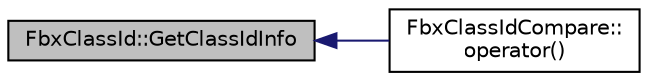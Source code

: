 digraph "FbxClassId::GetClassIdInfo"
{
  edge [fontname="Helvetica",fontsize="10",labelfontname="Helvetica",labelfontsize="10"];
  node [fontname="Helvetica",fontsize="10",shape=record];
  rankdir="LR";
  Node13 [label="FbxClassId::GetClassIdInfo",height=0.2,width=0.4,color="black", fillcolor="grey75", style="filled", fontcolor="black"];
  Node13 -> Node14 [dir="back",color="midnightblue",fontsize="10",style="solid",fontname="Helvetica"];
  Node14 [label="FbxClassIdCompare::\loperator()",height=0.2,width=0.4,color="black", fillcolor="white", style="filled",URL="$struct_fbx_class_id_compare.html#a51c9a9d6cc4476af0e40eef1f710b948"];
}
